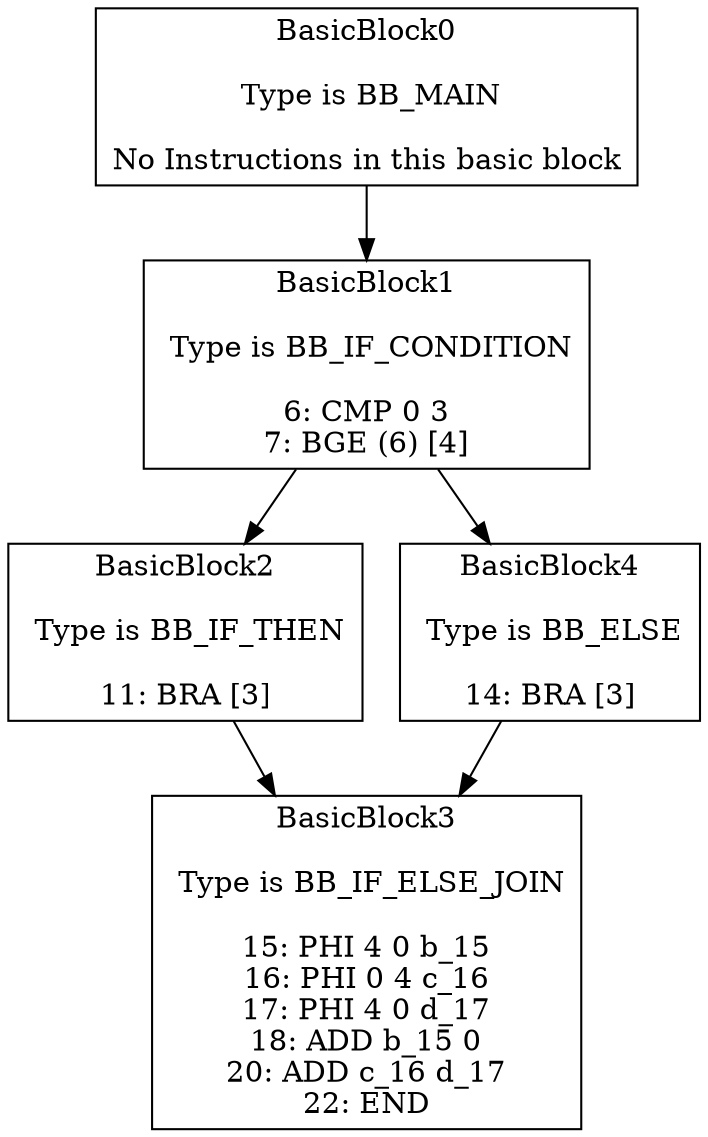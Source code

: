 digraph{
BasicBlock0 -> BasicBlock1
BasicBlock1 -> BasicBlock2
BasicBlock1 -> BasicBlock4
BasicBlock2 -> BasicBlock3
BasicBlock4 -> BasicBlock3
BasicBlock0[shape="box", label="BasicBlock0

 Type is BB_MAIN

No Instructions in this basic block
"]
BasicBlock1[shape="box", label="BasicBlock1

 Type is BB_IF_CONDITION

6: CMP 0 3
7: BGE (6) [4]
"]
BasicBlock2[shape="box", label="BasicBlock2

 Type is BB_IF_THEN

11: BRA [3]
"]
BasicBlock3[shape="box", label="BasicBlock3

 Type is BB_IF_ELSE_JOIN

15: PHI 4 0 b_15
16: PHI 0 4 c_16
17: PHI 4 0 d_17
18: ADD b_15 0
20: ADD c_16 d_17
22: END
"]
BasicBlock4[shape="box", label="BasicBlock4

 Type is BB_ELSE

14: BRA [3]
"]
}

